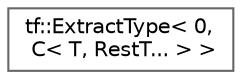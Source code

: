 digraph "类继承关系图"
{
 // LATEX_PDF_SIZE
  bgcolor="transparent";
  edge [fontname=Helvetica,fontsize=10,labelfontname=Helvetica,labelfontsize=10];
  node [fontname=Helvetica,fontsize=10,shape=box,height=0.2,width=0.4];
  rankdir="LR";
  Node0 [id="Node000000",label="tf::ExtractType\< 0,\l C\< T, RestT... \> \>",height=0.2,width=0.4,color="grey40", fillcolor="white", style="filled",URL="$structtf_1_1_extract_type_3_010_00_01_c_3_01_t_00_01_rest_t_8_8_8_01_4_01_4.html",tooltip=" "];
}
